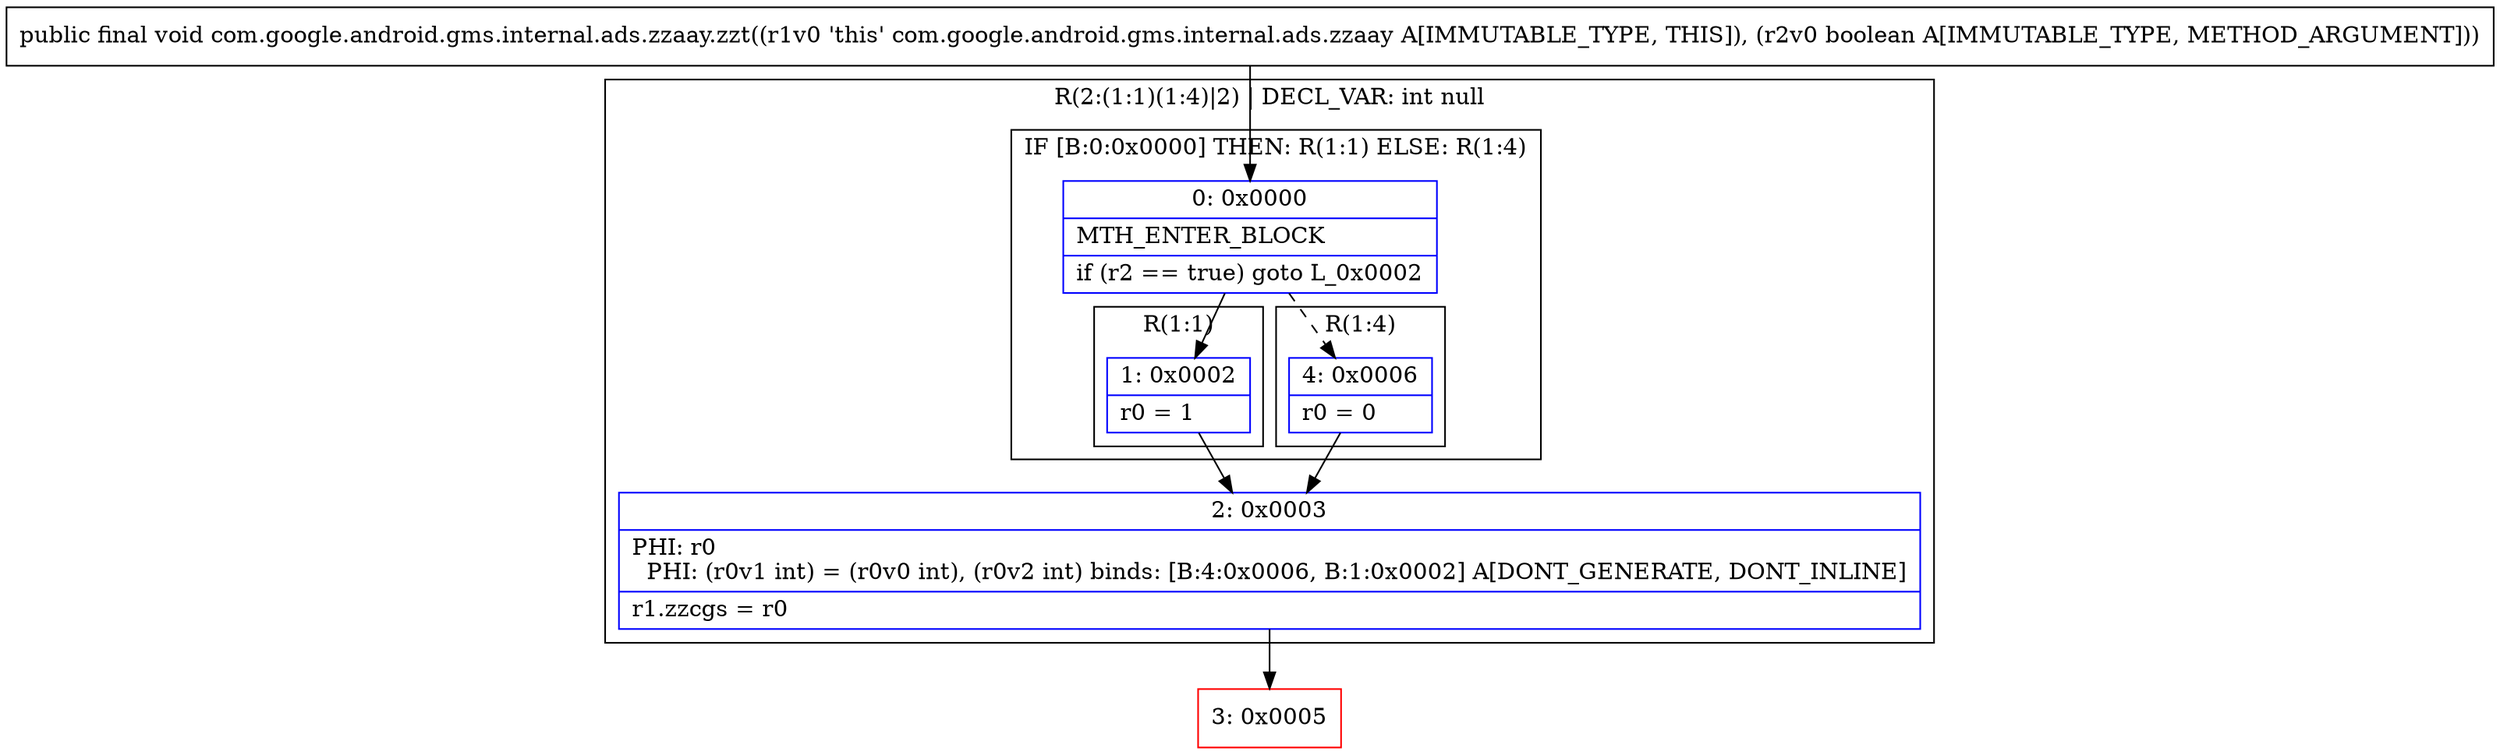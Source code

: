 digraph "CFG forcom.google.android.gms.internal.ads.zzaay.zzt(Z)V" {
subgraph cluster_Region_1675089911 {
label = "R(2:(1:1)(1:4)|2) | DECL_VAR: int null\l";
node [shape=record,color=blue];
subgraph cluster_IfRegion_3566533 {
label = "IF [B:0:0x0000] THEN: R(1:1) ELSE: R(1:4)";
node [shape=record,color=blue];
Node_0 [shape=record,label="{0\:\ 0x0000|MTH_ENTER_BLOCK\l|if (r2 == true) goto L_0x0002\l}"];
subgraph cluster_Region_897911350 {
label = "R(1:1)";
node [shape=record,color=blue];
Node_1 [shape=record,label="{1\:\ 0x0002|r0 = 1\l}"];
}
subgraph cluster_Region_21064177 {
label = "R(1:4)";
node [shape=record,color=blue];
Node_4 [shape=record,label="{4\:\ 0x0006|r0 = 0\l}"];
}
}
Node_2 [shape=record,label="{2\:\ 0x0003|PHI: r0 \l  PHI: (r0v1 int) = (r0v0 int), (r0v2 int) binds: [B:4:0x0006, B:1:0x0002] A[DONT_GENERATE, DONT_INLINE]\l|r1.zzcgs = r0\l}"];
}
Node_3 [shape=record,color=red,label="{3\:\ 0x0005}"];
MethodNode[shape=record,label="{public final void com.google.android.gms.internal.ads.zzaay.zzt((r1v0 'this' com.google.android.gms.internal.ads.zzaay A[IMMUTABLE_TYPE, THIS]), (r2v0 boolean A[IMMUTABLE_TYPE, METHOD_ARGUMENT])) }"];
MethodNode -> Node_0;
Node_0 -> Node_1;
Node_0 -> Node_4[style=dashed];
Node_1 -> Node_2;
Node_4 -> Node_2;
Node_2 -> Node_3;
}

